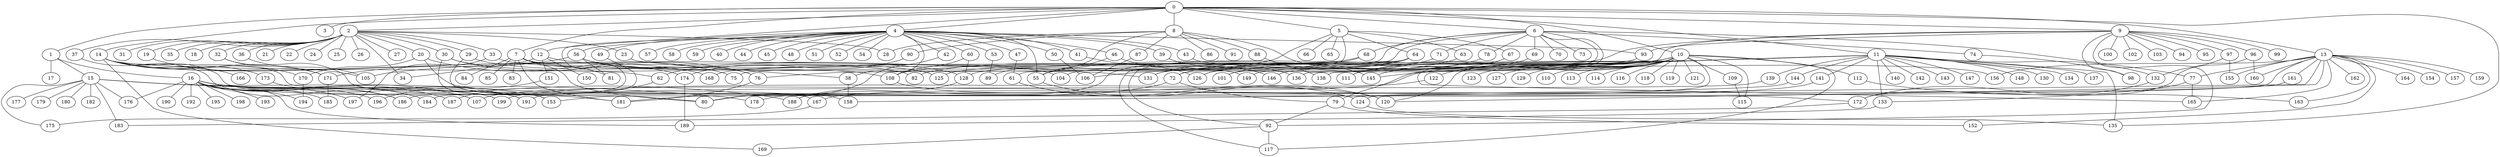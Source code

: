 
graph graphname {
    0 -- 1
0 -- 2
0 -- 3
0 -- 4
0 -- 5
0 -- 6
0 -- 7
0 -- 8
0 -- 9
0 -- 10
0 -- 11
0 -- 12
0 -- 13
0 -- 14
0 -- 135
1 -- 16
1 -- 17
1 -- 15
2 -- 32
2 -- 34
2 -- 35
2 -- 36
2 -- 37
2 -- 33
2 -- 18
2 -- 19
2 -- 20
2 -- 21
2 -- 22
2 -- 23
2 -- 24
2 -- 25
2 -- 26
2 -- 27
2 -- 28
2 -- 29
2 -- 30
2 -- 31
4 -- 38
4 -- 39
4 -- 40
4 -- 41
4 -- 42
4 -- 43
4 -- 44
4 -- 45
4 -- 46
4 -- 47
4 -- 48
4 -- 49
4 -- 50
4 -- 51
4 -- 52
4 -- 53
4 -- 54
4 -- 55
4 -- 56
4 -- 57
4 -- 58
4 -- 59
4 -- 60
4 -- 93
4 -- 186
5 -- 64
5 -- 66
5 -- 67
5 -- 65
5 -- 61
5 -- 62
5 -- 63
6 -- 68
6 -- 69
6 -- 70
6 -- 71
6 -- 72
6 -- 73
6 -- 74
6 -- 75
6 -- 76
6 -- 77
6 -- 78
6 -- 79
7 -- 80
7 -- 81
7 -- 82
7 -- 83
7 -- 84
7 -- 85
7 -- 149
7 -- 181
8 -- 86
8 -- 87
8 -- 88
8 -- 89
8 -- 90
8 -- 91
8 -- 145
8 -- 28
9 -- 96
9 -- 98
9 -- 99
9 -- 100
9 -- 101
9 -- 102
9 -- 97
9 -- 103
9 -- 92
9 -- 93
9 -- 94
9 -- 95
9 -- 55
10 -- 128
10 -- 129
10 -- 104
10 -- 105
10 -- 106
10 -- 107
10 -- 108
10 -- 109
10 -- 110
10 -- 111
10 -- 112
10 -- 113
10 -- 114
10 -- 115
10 -- 116
10 -- 117
10 -- 118
10 -- 119
10 -- 120
10 -- 121
10 -- 122
10 -- 123
10 -- 124
10 -- 125
10 -- 126
10 -- 127
11 -- 130
11 -- 131
11 -- 132
11 -- 133
11 -- 134
11 -- 135
11 -- 136
11 -- 137
11 -- 138
11 -- 139
11 -- 140
11 -- 141
11 -- 142
11 -- 143
11 -- 144
11 -- 145
11 -- 146
11 -- 147
11 -- 148
11 -- 149
12 -- 150
12 -- 151
12 -- 128
12 -- 34
13 -- 160
13 -- 162
13 -- 163
13 -- 164
13 -- 165
13 -- 161
13 -- 152
13 -- 153
13 -- 154
13 -- 155
13 -- 156
13 -- 157
13 -- 158
13 -- 159
13 -- 120
13 -- 77
14 -- 166
14 -- 167
14 -- 168
14 -- 169
14 -- 170
14 -- 171
14 -- 172
14 -- 173
14 -- 174
14 -- 62
15 -- 175
15 -- 176
15 -- 177
15 -- 178
15 -- 179
15 -- 180
15 -- 181
15 -- 182
15 -- 183
15 -- 153
16 -- 192
16 -- 194
16 -- 195
16 -- 196
16 -- 197
16 -- 198
16 -- 193
16 -- 199
16 -- 184
16 -- 185
16 -- 186
16 -- 187
16 -- 188
16 -- 189
16 -- 190
16 -- 191
16 -- 176
16 -- 107
19 -- 105
20 -- 75
20 -- 170
20 -- 124
23 -- 38
29 -- 125
29 -- 80
30 -- 76
30 -- 108
30 -- 153
32 -- 171
32 -- 158
33 -- 131
33 -- 197
36 -- 105
37 -- 186
38 -- 158
39 -- 136
41 -- 126
42 -- 80
43 -- 156
46 -- 146
46 -- 55
47 -- 61
49 -- 184
50 -- 106
53 -- 89
55 -- 120
56 -- 104
56 -- 171
56 -- 76
56 -- 81
60 -- 108
60 -- 128
61 -- 124
62 -- 187
63 -- 101
64 -- 82
64 -- 72
64 -- 117
64 -- 92
67 -- 111
68 -- 188
68 -- 168
69 -- 145
71 -- 131
72 -- 80
72 -- 79
74 -- 98
76 -- 181
77 -- 165
77 -- 133
78 -- 126
79 -- 152
79 -- 92
87 -- 106
88 -- 138
90 -- 174
92 -- 169
92 -- 117
93 -- 165
96 -- 172
96 -- 160
97 -- 155
97 -- 132
108 -- 120
109 -- 115
112 -- 163
122 -- 199
124 -- 135
128 -- 188
132 -- 172
133 -- 189
139 -- 191
141 -- 167
144 -- 181
151 -- 196
161 -- 178
167 -- 175
170 -- 194
171 -- 185
172 -- 183
173 -- 191
174 -- 189

}
